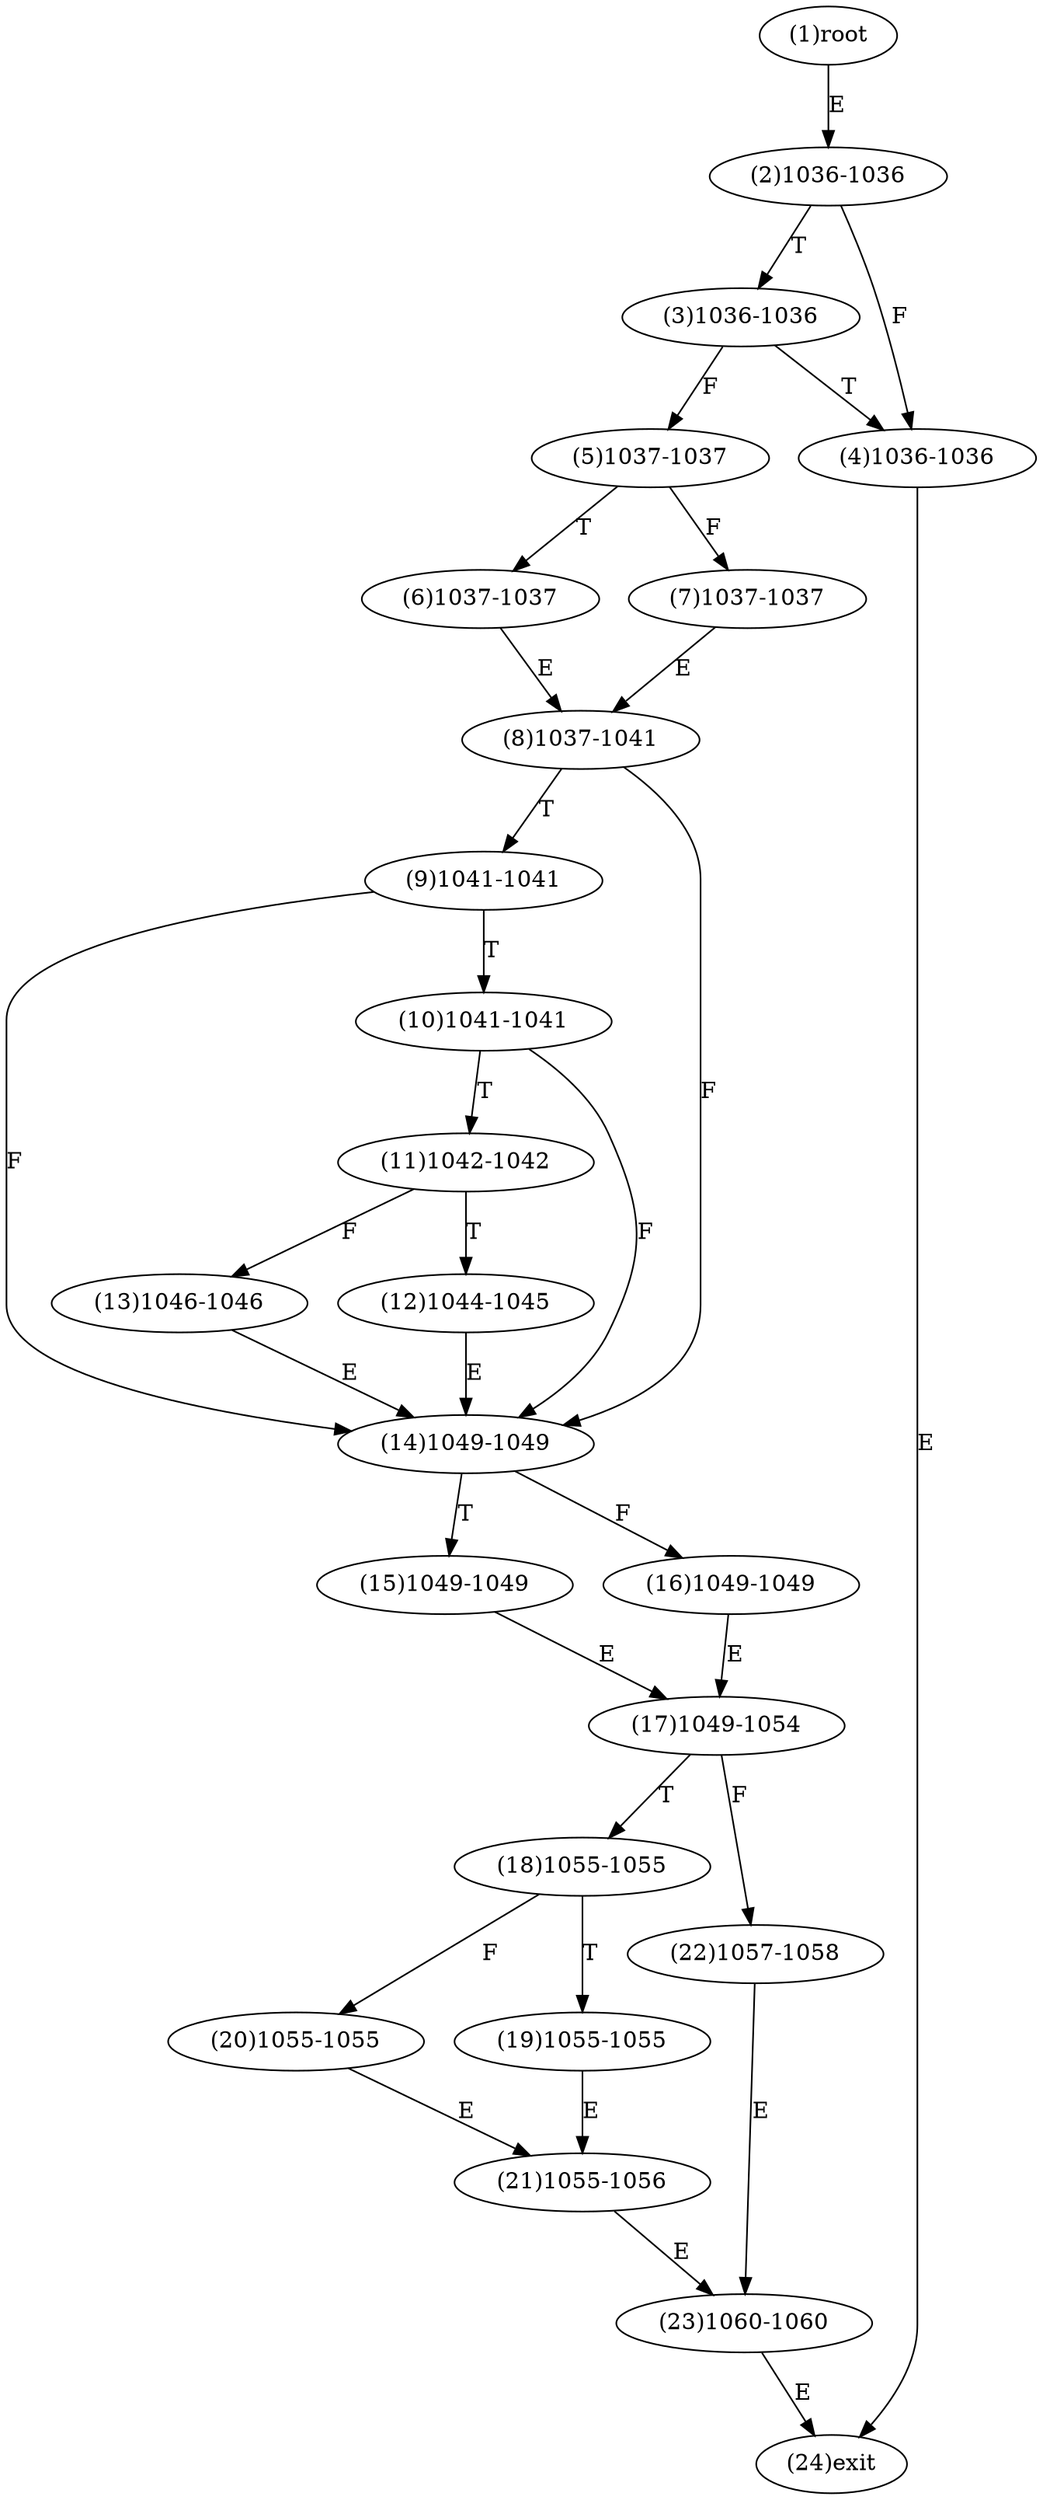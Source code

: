 digraph "" { 
1[ label="(1)root"];
2[ label="(2)1036-1036"];
3[ label="(3)1036-1036"];
4[ label="(4)1036-1036"];
5[ label="(5)1037-1037"];
6[ label="(6)1037-1037"];
7[ label="(7)1037-1037"];
8[ label="(8)1037-1041"];
9[ label="(9)1041-1041"];
10[ label="(10)1041-1041"];
11[ label="(11)1042-1042"];
12[ label="(12)1044-1045"];
13[ label="(13)1046-1046"];
14[ label="(14)1049-1049"];
15[ label="(15)1049-1049"];
17[ label="(17)1049-1054"];
16[ label="(16)1049-1049"];
19[ label="(19)1055-1055"];
18[ label="(18)1055-1055"];
21[ label="(21)1055-1056"];
20[ label="(20)1055-1055"];
23[ label="(23)1060-1060"];
22[ label="(22)1057-1058"];
24[ label="(24)exit"];
1->2[ label="E"];
2->4[ label="F"];
2->3[ label="T"];
3->5[ label="F"];
3->4[ label="T"];
4->24[ label="E"];
5->7[ label="F"];
5->6[ label="T"];
6->8[ label="E"];
7->8[ label="E"];
8->14[ label="F"];
8->9[ label="T"];
9->14[ label="F"];
9->10[ label="T"];
10->14[ label="F"];
10->11[ label="T"];
11->13[ label="F"];
11->12[ label="T"];
12->14[ label="E"];
13->14[ label="E"];
14->16[ label="F"];
14->15[ label="T"];
15->17[ label="E"];
16->17[ label="E"];
17->22[ label="F"];
17->18[ label="T"];
18->20[ label="F"];
18->19[ label="T"];
19->21[ label="E"];
20->21[ label="E"];
21->23[ label="E"];
22->23[ label="E"];
23->24[ label="E"];
}